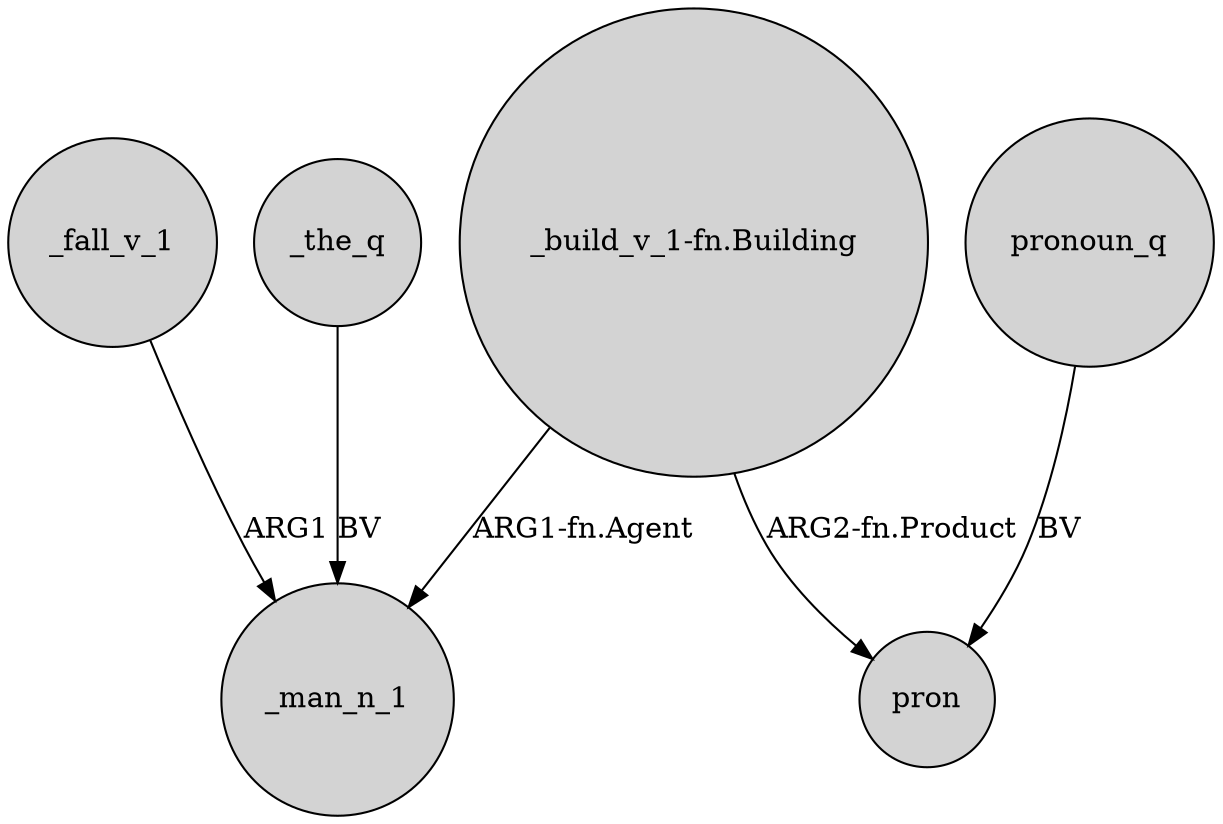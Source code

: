 digraph {
	node [shape=circle style=filled]
	_fall_v_1 -> _man_n_1 [label=ARG1]
	"_build_v_1-fn.Building" -> _man_n_1 [label="ARG1-fn.Agent"]
	"_build_v_1-fn.Building" -> pron [label="ARG2-fn.Product"]
	_the_q -> _man_n_1 [label=BV]
	pronoun_q -> pron [label=BV]
}
